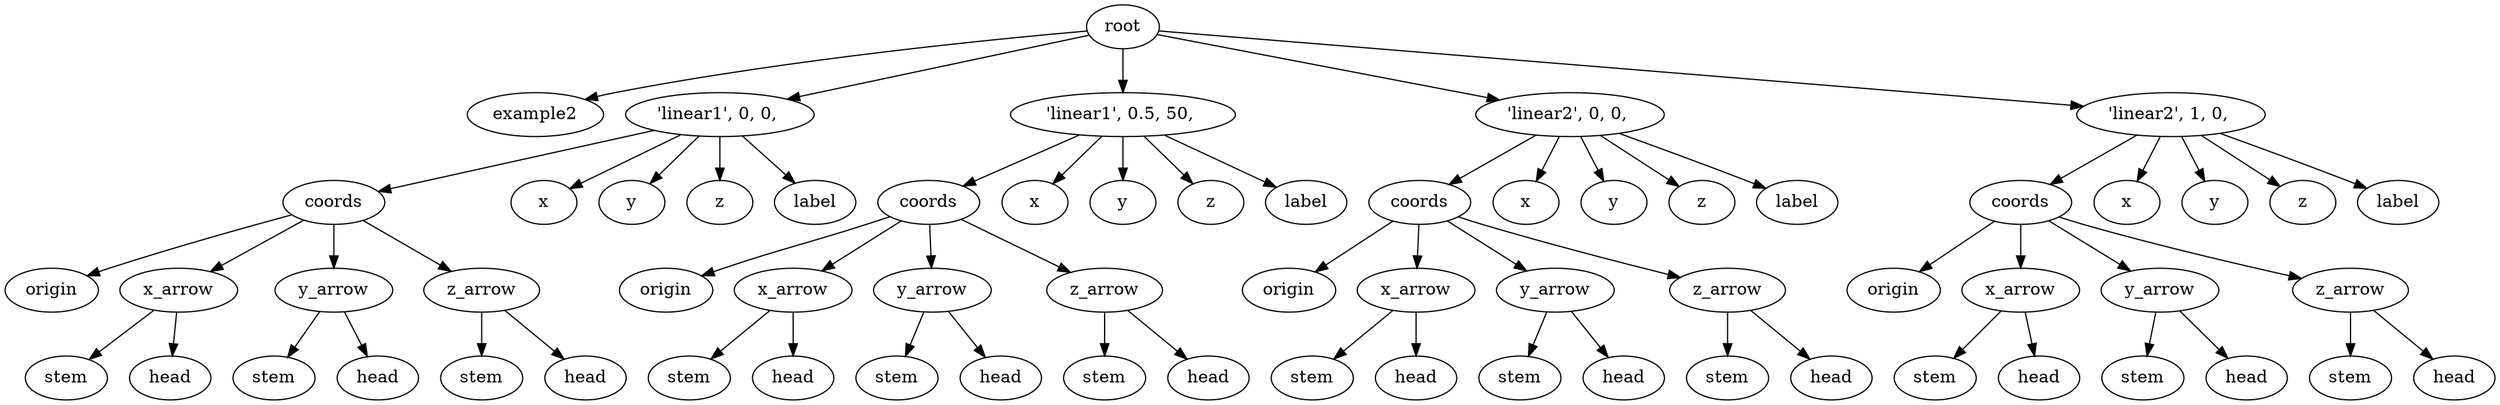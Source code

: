 digraph example2 {
    root_323 [label="root"];
    example2_324 [label="example2"];
    325 [label="'linear1',\ 0,\ 0,\ "];
    coords_326 [label="coords"];
    origin_327 [label="origin"];
    x_arrow_328 [label="x_arrow"];
    stem_329 [label="stem"];
    head_330 [label="head"];
    y_arrow_331 [label="y_arrow"];
    stem_332 [label="stem"];
    head_333 [label="head"];
    z_arrow_334 [label="z_arrow"];
    stem_335 [label="stem"];
    head_336 [label="head"];
    x_337 [label="x"];
    y_338 [label="y"];
    z_339 [label="z"];
    label_340 [label="label"];
    341 [label="'linear1',\ 0\.5,\ 50,\ "];
    coords_342 [label="coords"];
    origin_343 [label="origin"];
    x_arrow_344 [label="x_arrow"];
    stem_345 [label="stem"];
    head_346 [label="head"];
    y_arrow_347 [label="y_arrow"];
    stem_348 [label="stem"];
    head_349 [label="head"];
    z_arrow_350 [label="z_arrow"];
    stem_351 [label="stem"];
    head_352 [label="head"];
    x_353 [label="x"];
    y_354 [label="y"];
    z_355 [label="z"];
    label_356 [label="label"];
    357 [label="'linear2',\ 0,\ 0,\ "];
    coords_358 [label="coords"];
    origin_359 [label="origin"];
    x_arrow_360 [label="x_arrow"];
    stem_361 [label="stem"];
    head_362 [label="head"];
    y_arrow_363 [label="y_arrow"];
    stem_364 [label="stem"];
    head_365 [label="head"];
    z_arrow_366 [label="z_arrow"];
    stem_367 [label="stem"];
    head_368 [label="head"];
    x_369 [label="x"];
    y_370 [label="y"];
    z_371 [label="z"];
    label_372 [label="label"];
    373 [label="'linear2',\ 1,\ 0,\ "];
    coords_374 [label="coords"];
    origin_375 [label="origin"];
    x_arrow_376 [label="x_arrow"];
    stem_377 [label="stem"];
    head_378 [label="head"];
    y_arrow_379 [label="y_arrow"];
    stem_380 [label="stem"];
    head_381 [label="head"];
    z_arrow_382 [label="z_arrow"];
    stem_383 [label="stem"];
    head_384 [label="head"];
    x_385 [label="x"];
    y_386 [label="y"];
    z_387 [label="z"];
    label_388 [label="label"];
    root_323 -> example2_324;
    root_323 -> 325;
    325 -> coords_326;
    coords_326 -> origin_327;
    coords_326 -> x_arrow_328;
    x_arrow_328 -> stem_329;
    x_arrow_328 -> head_330;
    coords_326 -> y_arrow_331;
    y_arrow_331 -> stem_332;
    y_arrow_331 -> head_333;
    coords_326 -> z_arrow_334;
    z_arrow_334 -> stem_335;
    z_arrow_334 -> head_336;
    325 -> x_337;
    325 -> y_338;
    325 -> z_339;
    325 -> label_340;
    root_323 -> 341;
    341 -> coords_342;
    coords_342 -> origin_343;
    coords_342 -> x_arrow_344;
    x_arrow_344 -> stem_345;
    x_arrow_344 -> head_346;
    coords_342 -> y_arrow_347;
    y_arrow_347 -> stem_348;
    y_arrow_347 -> head_349;
    coords_342 -> z_arrow_350;
    z_arrow_350 -> stem_351;
    z_arrow_350 -> head_352;
    341 -> x_353;
    341 -> y_354;
    341 -> z_355;
    341 -> label_356;
    root_323 -> 357;
    357 -> coords_358;
    coords_358 -> origin_359;
    coords_358 -> x_arrow_360;
    x_arrow_360 -> stem_361;
    x_arrow_360 -> head_362;
    coords_358 -> y_arrow_363;
    y_arrow_363 -> stem_364;
    y_arrow_363 -> head_365;
    coords_358 -> z_arrow_366;
    z_arrow_366 -> stem_367;
    z_arrow_366 -> head_368;
    357 -> x_369;
    357 -> y_370;
    357 -> z_371;
    357 -> label_372;
    root_323 -> 373;
    373 -> coords_374;
    coords_374 -> origin_375;
    coords_374 -> x_arrow_376;
    x_arrow_376 -> stem_377;
    x_arrow_376 -> head_378;
    coords_374 -> y_arrow_379;
    y_arrow_379 -> stem_380;
    y_arrow_379 -> head_381;
    coords_374 -> z_arrow_382;
    z_arrow_382 -> stem_383;
    z_arrow_382 -> head_384;
    373 -> x_385;
    373 -> y_386;
    373 -> z_387;
    373 -> label_388;
}
